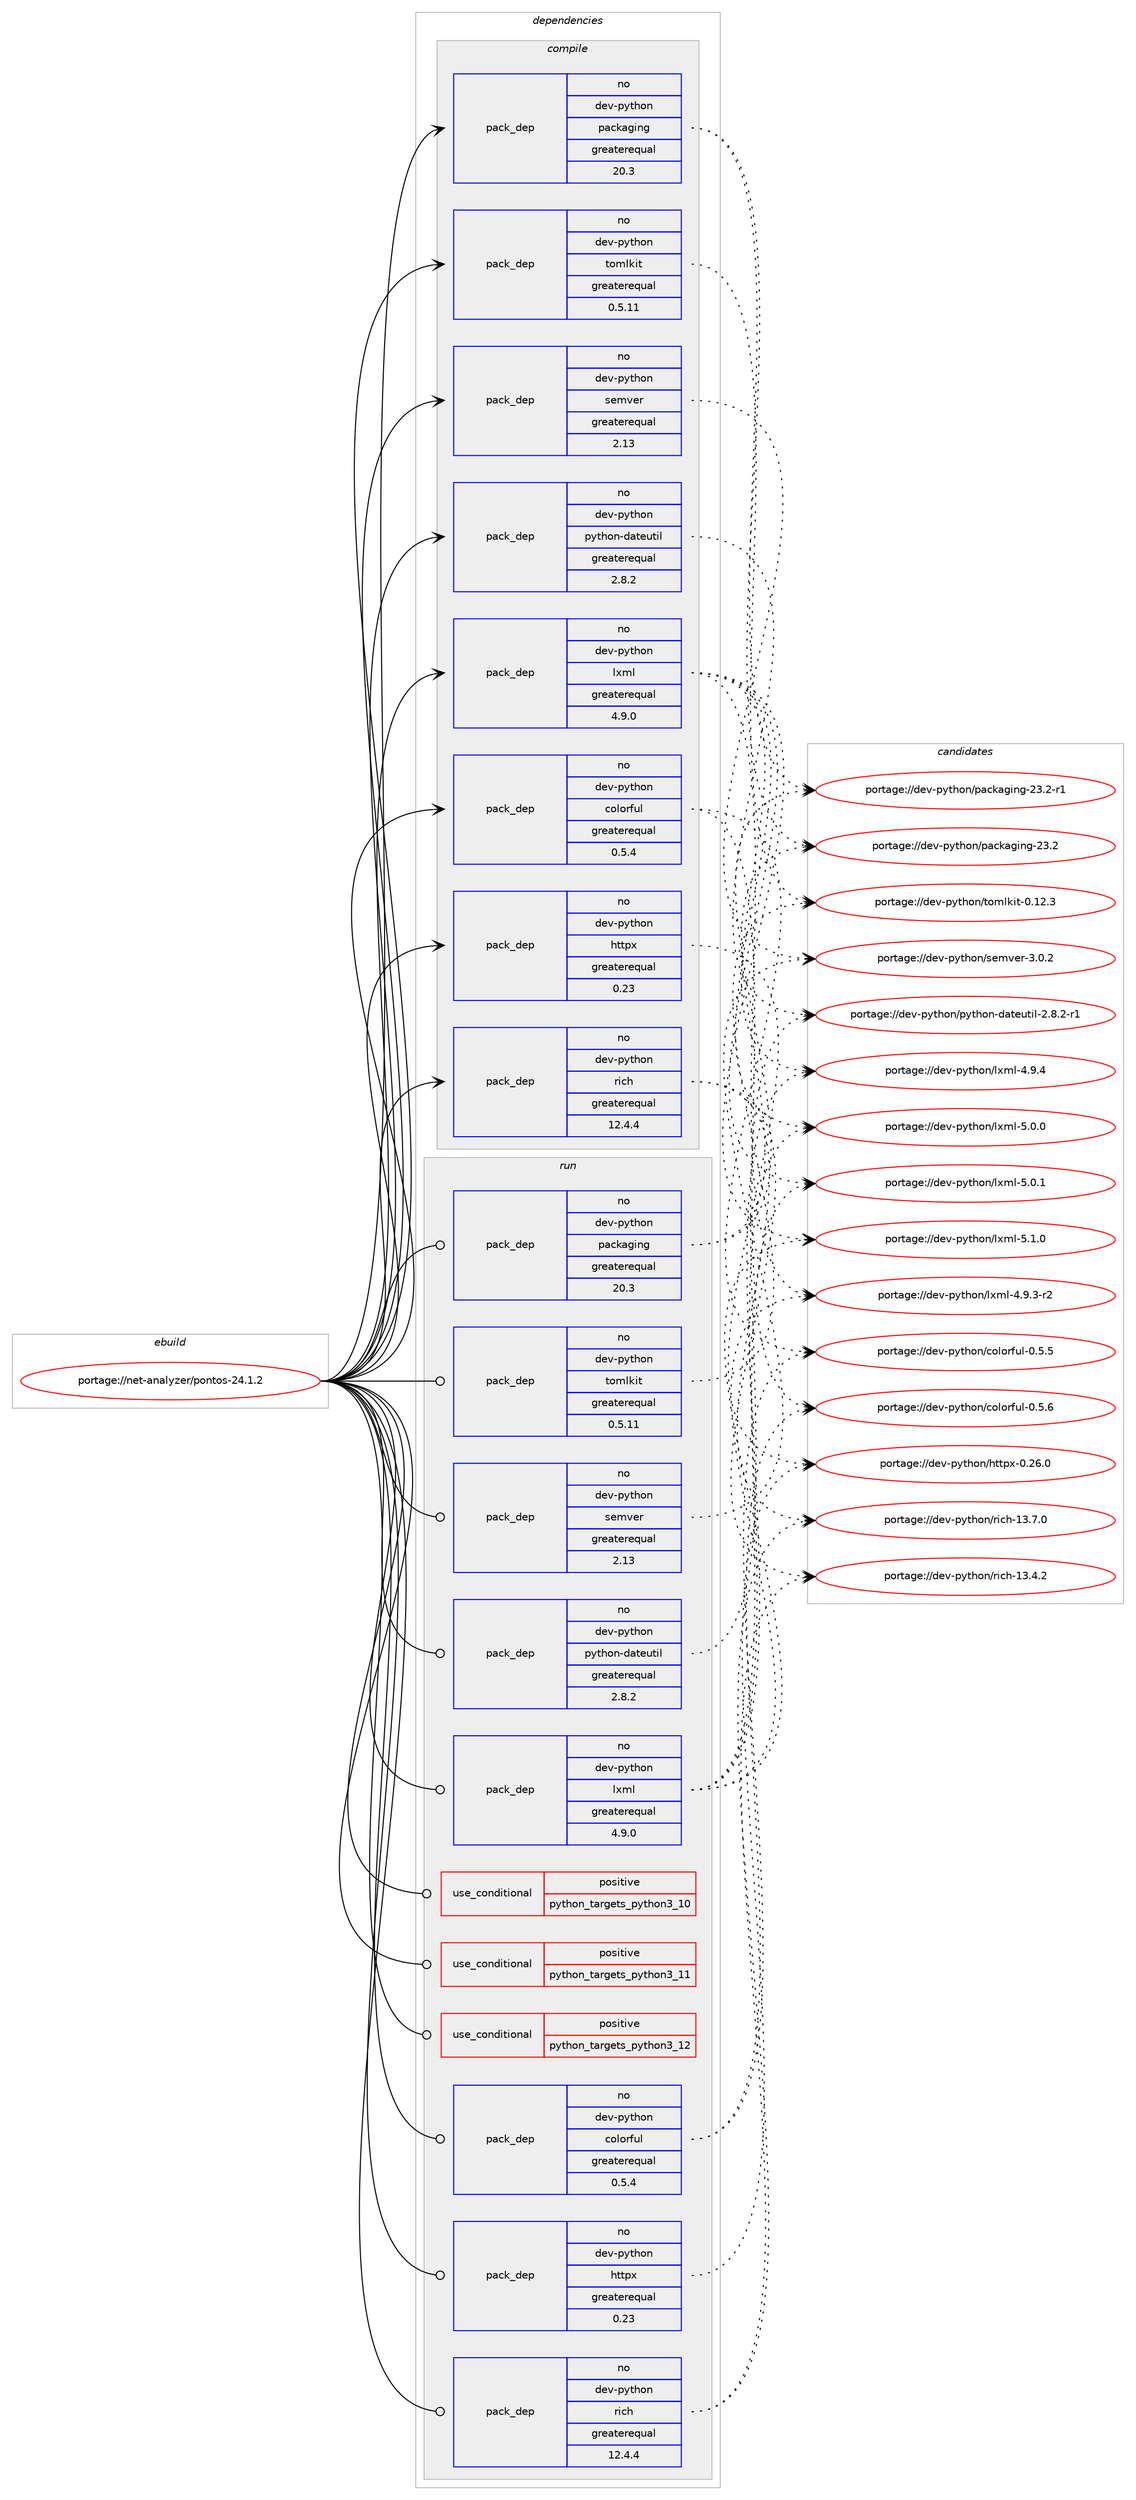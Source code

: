 digraph prolog {

# *************
# Graph options
# *************

newrank=true;
concentrate=true;
compound=true;
graph [rankdir=LR,fontname=Helvetica,fontsize=10,ranksep=1.5];#, ranksep=2.5, nodesep=0.2];
edge  [arrowhead=vee];
node  [fontname=Helvetica,fontsize=10];

# **********
# The ebuild
# **********

subgraph cluster_leftcol {
color=gray;
rank=same;
label=<<i>ebuild</i>>;
id [label="portage://net-analyzer/pontos-24.1.2", color=red, width=4, href="../net-analyzer/pontos-24.1.2.svg"];
}

# ****************
# The dependencies
# ****************

subgraph cluster_midcol {
color=gray;
label=<<i>dependencies</i>>;
subgraph cluster_compile {
fillcolor="#eeeeee";
style=filled;
label=<<i>compile</i>>;
subgraph pack112 {
dependency573 [label=<<TABLE BORDER="0" CELLBORDER="1" CELLSPACING="0" CELLPADDING="4" WIDTH="220"><TR><TD ROWSPAN="6" CELLPADDING="30">pack_dep</TD></TR><TR><TD WIDTH="110">no</TD></TR><TR><TD>dev-python</TD></TR><TR><TD>colorful</TD></TR><TR><TD>greaterequal</TD></TR><TR><TD>0.5.4</TD></TR></TABLE>>, shape=none, color=blue];
}
id:e -> dependency573:w [weight=20,style="solid",arrowhead="vee"];
subgraph pack113 {
dependency574 [label=<<TABLE BORDER="0" CELLBORDER="1" CELLSPACING="0" CELLPADDING="4" WIDTH="220"><TR><TD ROWSPAN="6" CELLPADDING="30">pack_dep</TD></TR><TR><TD WIDTH="110">no</TD></TR><TR><TD>dev-python</TD></TR><TR><TD>httpx</TD></TR><TR><TD>greaterequal</TD></TR><TR><TD>0.23</TD></TR></TABLE>>, shape=none, color=blue];
}
id:e -> dependency574:w [weight=20,style="solid",arrowhead="vee"];
subgraph pack114 {
dependency575 [label=<<TABLE BORDER="0" CELLBORDER="1" CELLSPACING="0" CELLPADDING="4" WIDTH="220"><TR><TD ROWSPAN="6" CELLPADDING="30">pack_dep</TD></TR><TR><TD WIDTH="110">no</TD></TR><TR><TD>dev-python</TD></TR><TR><TD>lxml</TD></TR><TR><TD>greaterequal</TD></TR><TR><TD>4.9.0</TD></TR></TABLE>>, shape=none, color=blue];
}
id:e -> dependency575:w [weight=20,style="solid",arrowhead="vee"];
subgraph pack115 {
dependency576 [label=<<TABLE BORDER="0" CELLBORDER="1" CELLSPACING="0" CELLPADDING="4" WIDTH="220"><TR><TD ROWSPAN="6" CELLPADDING="30">pack_dep</TD></TR><TR><TD WIDTH="110">no</TD></TR><TR><TD>dev-python</TD></TR><TR><TD>packaging</TD></TR><TR><TD>greaterequal</TD></TR><TR><TD>20.3</TD></TR></TABLE>>, shape=none, color=blue];
}
id:e -> dependency576:w [weight=20,style="solid",arrowhead="vee"];
subgraph pack116 {
dependency577 [label=<<TABLE BORDER="0" CELLBORDER="1" CELLSPACING="0" CELLPADDING="4" WIDTH="220"><TR><TD ROWSPAN="6" CELLPADDING="30">pack_dep</TD></TR><TR><TD WIDTH="110">no</TD></TR><TR><TD>dev-python</TD></TR><TR><TD>python-dateutil</TD></TR><TR><TD>greaterequal</TD></TR><TR><TD>2.8.2</TD></TR></TABLE>>, shape=none, color=blue];
}
id:e -> dependency577:w [weight=20,style="solid",arrowhead="vee"];
subgraph pack117 {
dependency578 [label=<<TABLE BORDER="0" CELLBORDER="1" CELLSPACING="0" CELLPADDING="4" WIDTH="220"><TR><TD ROWSPAN="6" CELLPADDING="30">pack_dep</TD></TR><TR><TD WIDTH="110">no</TD></TR><TR><TD>dev-python</TD></TR><TR><TD>rich</TD></TR><TR><TD>greaterequal</TD></TR><TR><TD>12.4.4</TD></TR></TABLE>>, shape=none, color=blue];
}
id:e -> dependency578:w [weight=20,style="solid",arrowhead="vee"];
subgraph pack118 {
dependency579 [label=<<TABLE BORDER="0" CELLBORDER="1" CELLSPACING="0" CELLPADDING="4" WIDTH="220"><TR><TD ROWSPAN="6" CELLPADDING="30">pack_dep</TD></TR><TR><TD WIDTH="110">no</TD></TR><TR><TD>dev-python</TD></TR><TR><TD>semver</TD></TR><TR><TD>greaterequal</TD></TR><TR><TD>2.13</TD></TR></TABLE>>, shape=none, color=blue];
}
id:e -> dependency579:w [weight=20,style="solid",arrowhead="vee"];
subgraph pack119 {
dependency580 [label=<<TABLE BORDER="0" CELLBORDER="1" CELLSPACING="0" CELLPADDING="4" WIDTH="220"><TR><TD ROWSPAN="6" CELLPADDING="30">pack_dep</TD></TR><TR><TD WIDTH="110">no</TD></TR><TR><TD>dev-python</TD></TR><TR><TD>tomlkit</TD></TR><TR><TD>greaterequal</TD></TR><TR><TD>0.5.11</TD></TR></TABLE>>, shape=none, color=blue];
}
id:e -> dependency580:w [weight=20,style="solid",arrowhead="vee"];
}
subgraph cluster_compileandrun {
fillcolor="#eeeeee";
style=filled;
label=<<i>compile and run</i>>;
}
subgraph cluster_run {
fillcolor="#eeeeee";
style=filled;
label=<<i>run</i>>;
subgraph cond444 {
dependency581 [label=<<TABLE BORDER="0" CELLBORDER="1" CELLSPACING="0" CELLPADDING="4"><TR><TD ROWSPAN="3" CELLPADDING="10">use_conditional</TD></TR><TR><TD>positive</TD></TR><TR><TD>python_targets_python3_10</TD></TR></TABLE>>, shape=none, color=red];
# *** BEGIN UNKNOWN DEPENDENCY TYPE (TODO) ***
# dependency581 -> package_dependency(portage://net-analyzer/pontos-24.1.2,run,no,dev-lang,python,none,[,,],[slot(3.10)],[])
# *** END UNKNOWN DEPENDENCY TYPE (TODO) ***

}
id:e -> dependency581:w [weight=20,style="solid",arrowhead="odot"];
subgraph cond445 {
dependency582 [label=<<TABLE BORDER="0" CELLBORDER="1" CELLSPACING="0" CELLPADDING="4"><TR><TD ROWSPAN="3" CELLPADDING="10">use_conditional</TD></TR><TR><TD>positive</TD></TR><TR><TD>python_targets_python3_11</TD></TR></TABLE>>, shape=none, color=red];
# *** BEGIN UNKNOWN DEPENDENCY TYPE (TODO) ***
# dependency582 -> package_dependency(portage://net-analyzer/pontos-24.1.2,run,no,dev-lang,python,none,[,,],[slot(3.11)],[])
# *** END UNKNOWN DEPENDENCY TYPE (TODO) ***

}
id:e -> dependency582:w [weight=20,style="solid",arrowhead="odot"];
subgraph cond446 {
dependency583 [label=<<TABLE BORDER="0" CELLBORDER="1" CELLSPACING="0" CELLPADDING="4"><TR><TD ROWSPAN="3" CELLPADDING="10">use_conditional</TD></TR><TR><TD>positive</TD></TR><TR><TD>python_targets_python3_12</TD></TR></TABLE>>, shape=none, color=red];
# *** BEGIN UNKNOWN DEPENDENCY TYPE (TODO) ***
# dependency583 -> package_dependency(portage://net-analyzer/pontos-24.1.2,run,no,dev-lang,python,none,[,,],[slot(3.12)],[])
# *** END UNKNOWN DEPENDENCY TYPE (TODO) ***

}
id:e -> dependency583:w [weight=20,style="solid",arrowhead="odot"];
subgraph pack120 {
dependency584 [label=<<TABLE BORDER="0" CELLBORDER="1" CELLSPACING="0" CELLPADDING="4" WIDTH="220"><TR><TD ROWSPAN="6" CELLPADDING="30">pack_dep</TD></TR><TR><TD WIDTH="110">no</TD></TR><TR><TD>dev-python</TD></TR><TR><TD>colorful</TD></TR><TR><TD>greaterequal</TD></TR><TR><TD>0.5.4</TD></TR></TABLE>>, shape=none, color=blue];
}
id:e -> dependency584:w [weight=20,style="solid",arrowhead="odot"];
subgraph pack121 {
dependency585 [label=<<TABLE BORDER="0" CELLBORDER="1" CELLSPACING="0" CELLPADDING="4" WIDTH="220"><TR><TD ROWSPAN="6" CELLPADDING="30">pack_dep</TD></TR><TR><TD WIDTH="110">no</TD></TR><TR><TD>dev-python</TD></TR><TR><TD>httpx</TD></TR><TR><TD>greaterequal</TD></TR><TR><TD>0.23</TD></TR></TABLE>>, shape=none, color=blue];
}
id:e -> dependency585:w [weight=20,style="solid",arrowhead="odot"];
subgraph pack122 {
dependency586 [label=<<TABLE BORDER="0" CELLBORDER="1" CELLSPACING="0" CELLPADDING="4" WIDTH="220"><TR><TD ROWSPAN="6" CELLPADDING="30">pack_dep</TD></TR><TR><TD WIDTH="110">no</TD></TR><TR><TD>dev-python</TD></TR><TR><TD>lxml</TD></TR><TR><TD>greaterequal</TD></TR><TR><TD>4.9.0</TD></TR></TABLE>>, shape=none, color=blue];
}
id:e -> dependency586:w [weight=20,style="solid",arrowhead="odot"];
subgraph pack123 {
dependency587 [label=<<TABLE BORDER="0" CELLBORDER="1" CELLSPACING="0" CELLPADDING="4" WIDTH="220"><TR><TD ROWSPAN="6" CELLPADDING="30">pack_dep</TD></TR><TR><TD WIDTH="110">no</TD></TR><TR><TD>dev-python</TD></TR><TR><TD>packaging</TD></TR><TR><TD>greaterequal</TD></TR><TR><TD>20.3</TD></TR></TABLE>>, shape=none, color=blue];
}
id:e -> dependency587:w [weight=20,style="solid",arrowhead="odot"];
subgraph pack124 {
dependency588 [label=<<TABLE BORDER="0" CELLBORDER="1" CELLSPACING="0" CELLPADDING="4" WIDTH="220"><TR><TD ROWSPAN="6" CELLPADDING="30">pack_dep</TD></TR><TR><TD WIDTH="110">no</TD></TR><TR><TD>dev-python</TD></TR><TR><TD>python-dateutil</TD></TR><TR><TD>greaterequal</TD></TR><TR><TD>2.8.2</TD></TR></TABLE>>, shape=none, color=blue];
}
id:e -> dependency588:w [weight=20,style="solid",arrowhead="odot"];
subgraph pack125 {
dependency589 [label=<<TABLE BORDER="0" CELLBORDER="1" CELLSPACING="0" CELLPADDING="4" WIDTH="220"><TR><TD ROWSPAN="6" CELLPADDING="30">pack_dep</TD></TR><TR><TD WIDTH="110">no</TD></TR><TR><TD>dev-python</TD></TR><TR><TD>rich</TD></TR><TR><TD>greaterequal</TD></TR><TR><TD>12.4.4</TD></TR></TABLE>>, shape=none, color=blue];
}
id:e -> dependency589:w [weight=20,style="solid",arrowhead="odot"];
subgraph pack126 {
dependency590 [label=<<TABLE BORDER="0" CELLBORDER="1" CELLSPACING="0" CELLPADDING="4" WIDTH="220"><TR><TD ROWSPAN="6" CELLPADDING="30">pack_dep</TD></TR><TR><TD WIDTH="110">no</TD></TR><TR><TD>dev-python</TD></TR><TR><TD>semver</TD></TR><TR><TD>greaterequal</TD></TR><TR><TD>2.13</TD></TR></TABLE>>, shape=none, color=blue];
}
id:e -> dependency590:w [weight=20,style="solid",arrowhead="odot"];
subgraph pack127 {
dependency591 [label=<<TABLE BORDER="0" CELLBORDER="1" CELLSPACING="0" CELLPADDING="4" WIDTH="220"><TR><TD ROWSPAN="6" CELLPADDING="30">pack_dep</TD></TR><TR><TD WIDTH="110">no</TD></TR><TR><TD>dev-python</TD></TR><TR><TD>tomlkit</TD></TR><TR><TD>greaterequal</TD></TR><TR><TD>0.5.11</TD></TR></TABLE>>, shape=none, color=blue];
}
id:e -> dependency591:w [weight=20,style="solid",arrowhead="odot"];
}
}

# **************
# The candidates
# **************

subgraph cluster_choices {
rank=same;
color=gray;
label=<<i>candidates</i>>;

subgraph choice112 {
color=black;
nodesep=1;
choice100101118451121211161041111104799111108111114102117108454846534653 [label="portage://dev-python/colorful-0.5.5", color=red, width=4,href="../dev-python/colorful-0.5.5.svg"];
choice100101118451121211161041111104799111108111114102117108454846534654 [label="portage://dev-python/colorful-0.5.6", color=red, width=4,href="../dev-python/colorful-0.5.6.svg"];
dependency573:e -> choice100101118451121211161041111104799111108111114102117108454846534653:w [style=dotted,weight="100"];
dependency573:e -> choice100101118451121211161041111104799111108111114102117108454846534654:w [style=dotted,weight="100"];
}
subgraph choice113 {
color=black;
nodesep=1;
choice100101118451121211161041111104710411611611212045484650544648 [label="portage://dev-python/httpx-0.26.0", color=red, width=4,href="../dev-python/httpx-0.26.0.svg"];
dependency574:e -> choice100101118451121211161041111104710411611611212045484650544648:w [style=dotted,weight="100"];
}
subgraph choice114 {
color=black;
nodesep=1;
choice10010111845112121116104111110471081201091084552465746514511450 [label="portage://dev-python/lxml-4.9.3-r2", color=red, width=4,href="../dev-python/lxml-4.9.3-r2.svg"];
choice1001011184511212111610411111047108120109108455246574652 [label="portage://dev-python/lxml-4.9.4", color=red, width=4,href="../dev-python/lxml-4.9.4.svg"];
choice1001011184511212111610411111047108120109108455346484648 [label="portage://dev-python/lxml-5.0.0", color=red, width=4,href="../dev-python/lxml-5.0.0.svg"];
choice1001011184511212111610411111047108120109108455346484649 [label="portage://dev-python/lxml-5.0.1", color=red, width=4,href="../dev-python/lxml-5.0.1.svg"];
choice1001011184511212111610411111047108120109108455346494648 [label="portage://dev-python/lxml-5.1.0", color=red, width=4,href="../dev-python/lxml-5.1.0.svg"];
dependency575:e -> choice10010111845112121116104111110471081201091084552465746514511450:w [style=dotted,weight="100"];
dependency575:e -> choice1001011184511212111610411111047108120109108455246574652:w [style=dotted,weight="100"];
dependency575:e -> choice1001011184511212111610411111047108120109108455346484648:w [style=dotted,weight="100"];
dependency575:e -> choice1001011184511212111610411111047108120109108455346484649:w [style=dotted,weight="100"];
dependency575:e -> choice1001011184511212111610411111047108120109108455346494648:w [style=dotted,weight="100"];
}
subgraph choice115 {
color=black;
nodesep=1;
choice10010111845112121116104111110471129799107971031051101034550514650 [label="portage://dev-python/packaging-23.2", color=red, width=4,href="../dev-python/packaging-23.2.svg"];
choice100101118451121211161041111104711297991079710310511010345505146504511449 [label="portage://dev-python/packaging-23.2-r1", color=red, width=4,href="../dev-python/packaging-23.2-r1.svg"];
dependency576:e -> choice10010111845112121116104111110471129799107971031051101034550514650:w [style=dotted,weight="100"];
dependency576:e -> choice100101118451121211161041111104711297991079710310511010345505146504511449:w [style=dotted,weight="100"];
}
subgraph choice116 {
color=black;
nodesep=1;
choice100101118451121211161041111104711212111610411111045100971161011171161051084550465646504511449 [label="portage://dev-python/python-dateutil-2.8.2-r1", color=red, width=4,href="../dev-python/python-dateutil-2.8.2-r1.svg"];
dependency577:e -> choice100101118451121211161041111104711212111610411111045100971161011171161051084550465646504511449:w [style=dotted,weight="100"];
}
subgraph choice117 {
color=black;
nodesep=1;
choice10010111845112121116104111110471141059910445495146524650 [label="portage://dev-python/rich-13.4.2", color=red, width=4,href="../dev-python/rich-13.4.2.svg"];
choice10010111845112121116104111110471141059910445495146554648 [label="portage://dev-python/rich-13.7.0", color=red, width=4,href="../dev-python/rich-13.7.0.svg"];
dependency578:e -> choice10010111845112121116104111110471141059910445495146524650:w [style=dotted,weight="100"];
dependency578:e -> choice10010111845112121116104111110471141059910445495146554648:w [style=dotted,weight="100"];
}
subgraph choice118 {
color=black;
nodesep=1;
choice1001011184511212111610411111047115101109118101114455146484650 [label="portage://dev-python/semver-3.0.2", color=red, width=4,href="../dev-python/semver-3.0.2.svg"];
dependency579:e -> choice1001011184511212111610411111047115101109118101114455146484650:w [style=dotted,weight="100"];
}
subgraph choice119 {
color=black;
nodesep=1;
choice100101118451121211161041111104711611110910810710511645484649504651 [label="portage://dev-python/tomlkit-0.12.3", color=red, width=4,href="../dev-python/tomlkit-0.12.3.svg"];
dependency580:e -> choice100101118451121211161041111104711611110910810710511645484649504651:w [style=dotted,weight="100"];
}
subgraph choice120 {
color=black;
nodesep=1;
choice100101118451121211161041111104799111108111114102117108454846534653 [label="portage://dev-python/colorful-0.5.5", color=red, width=4,href="../dev-python/colorful-0.5.5.svg"];
choice100101118451121211161041111104799111108111114102117108454846534654 [label="portage://dev-python/colorful-0.5.6", color=red, width=4,href="../dev-python/colorful-0.5.6.svg"];
dependency584:e -> choice100101118451121211161041111104799111108111114102117108454846534653:w [style=dotted,weight="100"];
dependency584:e -> choice100101118451121211161041111104799111108111114102117108454846534654:w [style=dotted,weight="100"];
}
subgraph choice121 {
color=black;
nodesep=1;
choice100101118451121211161041111104710411611611212045484650544648 [label="portage://dev-python/httpx-0.26.0", color=red, width=4,href="../dev-python/httpx-0.26.0.svg"];
dependency585:e -> choice100101118451121211161041111104710411611611212045484650544648:w [style=dotted,weight="100"];
}
subgraph choice122 {
color=black;
nodesep=1;
choice10010111845112121116104111110471081201091084552465746514511450 [label="portage://dev-python/lxml-4.9.3-r2", color=red, width=4,href="../dev-python/lxml-4.9.3-r2.svg"];
choice1001011184511212111610411111047108120109108455246574652 [label="portage://dev-python/lxml-4.9.4", color=red, width=4,href="../dev-python/lxml-4.9.4.svg"];
choice1001011184511212111610411111047108120109108455346484648 [label="portage://dev-python/lxml-5.0.0", color=red, width=4,href="../dev-python/lxml-5.0.0.svg"];
choice1001011184511212111610411111047108120109108455346484649 [label="portage://dev-python/lxml-5.0.1", color=red, width=4,href="../dev-python/lxml-5.0.1.svg"];
choice1001011184511212111610411111047108120109108455346494648 [label="portage://dev-python/lxml-5.1.0", color=red, width=4,href="../dev-python/lxml-5.1.0.svg"];
dependency586:e -> choice10010111845112121116104111110471081201091084552465746514511450:w [style=dotted,weight="100"];
dependency586:e -> choice1001011184511212111610411111047108120109108455246574652:w [style=dotted,weight="100"];
dependency586:e -> choice1001011184511212111610411111047108120109108455346484648:w [style=dotted,weight="100"];
dependency586:e -> choice1001011184511212111610411111047108120109108455346484649:w [style=dotted,weight="100"];
dependency586:e -> choice1001011184511212111610411111047108120109108455346494648:w [style=dotted,weight="100"];
}
subgraph choice123 {
color=black;
nodesep=1;
choice10010111845112121116104111110471129799107971031051101034550514650 [label="portage://dev-python/packaging-23.2", color=red, width=4,href="../dev-python/packaging-23.2.svg"];
choice100101118451121211161041111104711297991079710310511010345505146504511449 [label="portage://dev-python/packaging-23.2-r1", color=red, width=4,href="../dev-python/packaging-23.2-r1.svg"];
dependency587:e -> choice10010111845112121116104111110471129799107971031051101034550514650:w [style=dotted,weight="100"];
dependency587:e -> choice100101118451121211161041111104711297991079710310511010345505146504511449:w [style=dotted,weight="100"];
}
subgraph choice124 {
color=black;
nodesep=1;
choice100101118451121211161041111104711212111610411111045100971161011171161051084550465646504511449 [label="portage://dev-python/python-dateutil-2.8.2-r1", color=red, width=4,href="../dev-python/python-dateutil-2.8.2-r1.svg"];
dependency588:e -> choice100101118451121211161041111104711212111610411111045100971161011171161051084550465646504511449:w [style=dotted,weight="100"];
}
subgraph choice125 {
color=black;
nodesep=1;
choice10010111845112121116104111110471141059910445495146524650 [label="portage://dev-python/rich-13.4.2", color=red, width=4,href="../dev-python/rich-13.4.2.svg"];
choice10010111845112121116104111110471141059910445495146554648 [label="portage://dev-python/rich-13.7.0", color=red, width=4,href="../dev-python/rich-13.7.0.svg"];
dependency589:e -> choice10010111845112121116104111110471141059910445495146524650:w [style=dotted,weight="100"];
dependency589:e -> choice10010111845112121116104111110471141059910445495146554648:w [style=dotted,weight="100"];
}
subgraph choice126 {
color=black;
nodesep=1;
choice1001011184511212111610411111047115101109118101114455146484650 [label="portage://dev-python/semver-3.0.2", color=red, width=4,href="../dev-python/semver-3.0.2.svg"];
dependency590:e -> choice1001011184511212111610411111047115101109118101114455146484650:w [style=dotted,weight="100"];
}
subgraph choice127 {
color=black;
nodesep=1;
choice100101118451121211161041111104711611110910810710511645484649504651 [label="portage://dev-python/tomlkit-0.12.3", color=red, width=4,href="../dev-python/tomlkit-0.12.3.svg"];
dependency591:e -> choice100101118451121211161041111104711611110910810710511645484649504651:w [style=dotted,weight="100"];
}
}

}
